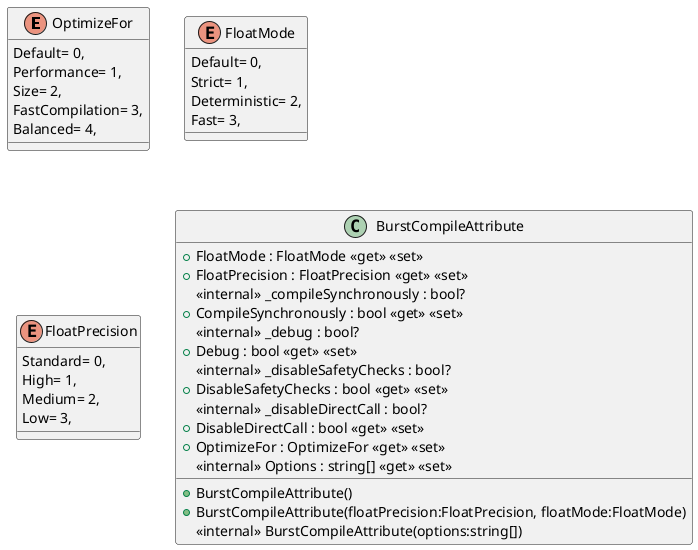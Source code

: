 @startuml
enum OptimizeFor {
    Default= 0,
    Performance= 1,
    Size= 2,
    FastCompilation= 3,
    Balanced= 4,
}
enum FloatMode {
    Default= 0,
    Strict= 1,
    Deterministic= 2,
    Fast= 3,
}
enum FloatPrecision {
    Standard= 0,
    High= 1,
    Medium= 2,
    Low= 3,
}
class BurstCompileAttribute {
    + FloatMode : FloatMode <<get>> <<set>>
    + FloatPrecision : FloatPrecision <<get>> <<set>>
    <<internal>> _compileSynchronously : bool?
    + CompileSynchronously : bool <<get>> <<set>>
    <<internal>> _debug : bool?
    + Debug : bool <<get>> <<set>>
    <<internal>> _disableSafetyChecks : bool?
    + DisableSafetyChecks : bool <<get>> <<set>>
    <<internal>> _disableDirectCall : bool?
    + DisableDirectCall : bool <<get>> <<set>>
    + OptimizeFor : OptimizeFor <<get>> <<set>>
    <<internal>> Options : string[] <<get>> <<set>>
    + BurstCompileAttribute()
    + BurstCompileAttribute(floatPrecision:FloatPrecision, floatMode:FloatMode)
    <<internal>> BurstCompileAttribute(options:string[])
}
@enduml
